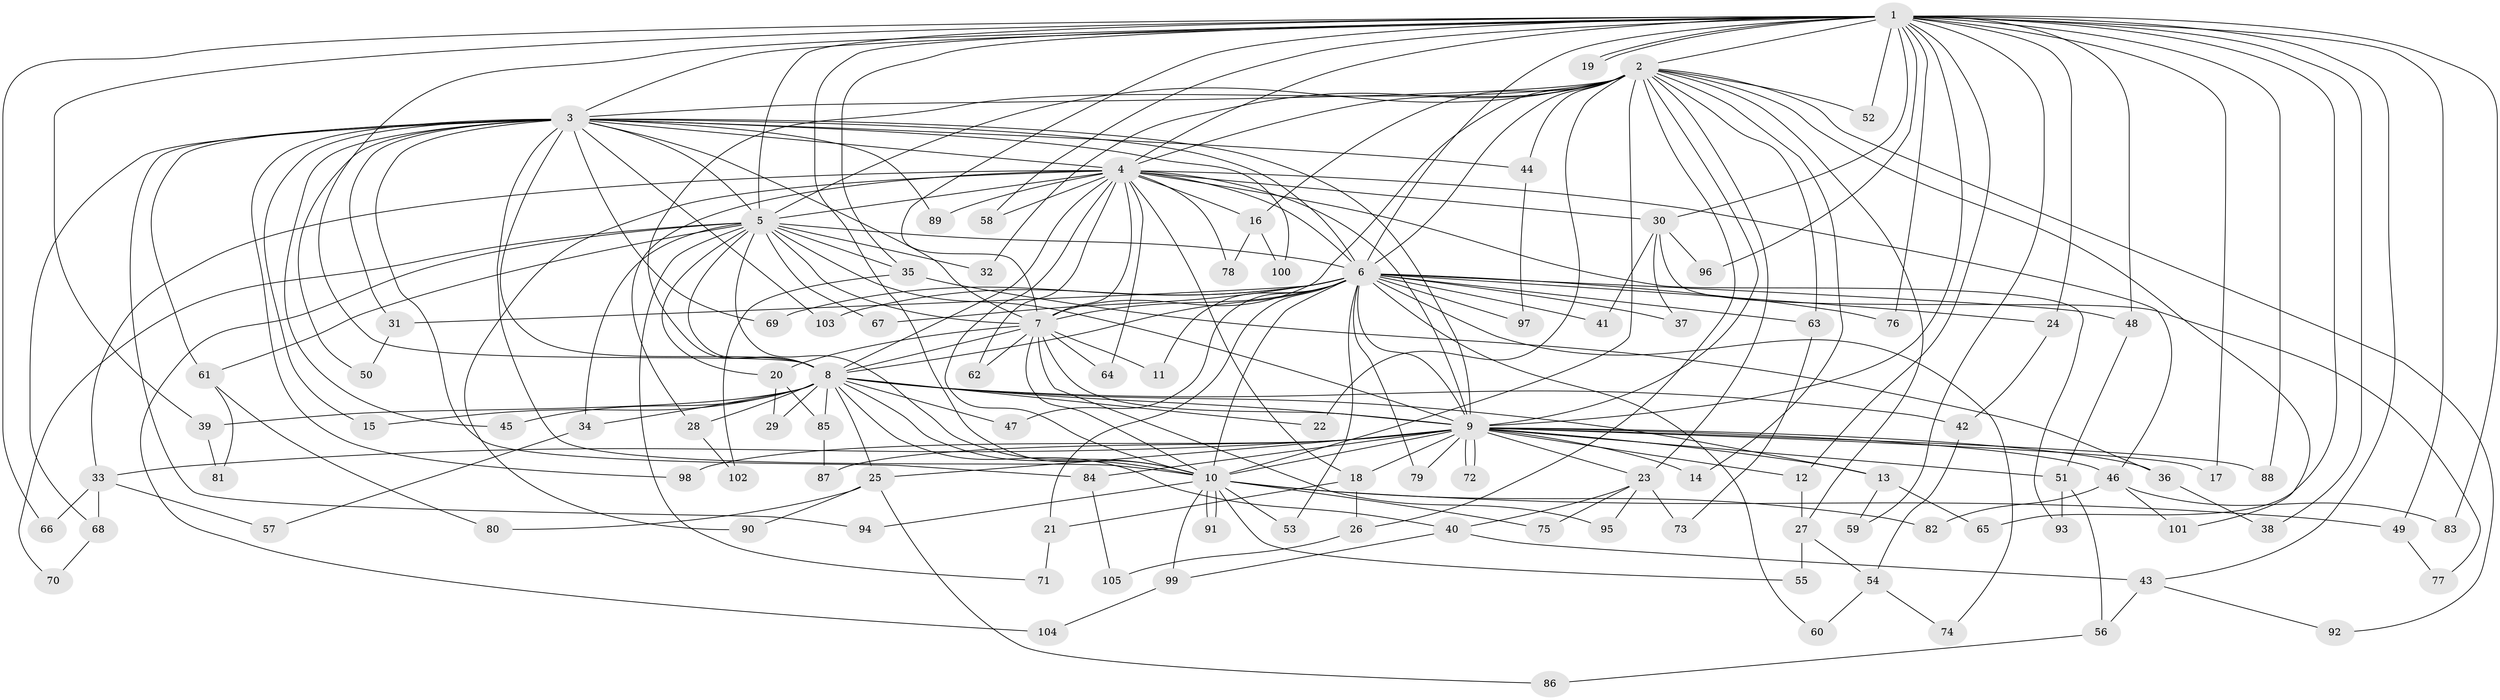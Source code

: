 // coarse degree distribution, {28: 0.0125, 26: 0.0125, 21: 0.0125, 20: 0.025, 15: 0.0125, 29: 0.0125, 23: 0.0125, 1: 0.0375, 3: 0.1875, 4: 0.075, 2: 0.5375, 6: 0.0125, 5: 0.05}
// Generated by graph-tools (version 1.1) at 2025/51/02/27/25 19:51:52]
// undirected, 105 vertices, 235 edges
graph export_dot {
graph [start="1"]
  node [color=gray90,style=filled];
  1;
  2;
  3;
  4;
  5;
  6;
  7;
  8;
  9;
  10;
  11;
  12;
  13;
  14;
  15;
  16;
  17;
  18;
  19;
  20;
  21;
  22;
  23;
  24;
  25;
  26;
  27;
  28;
  29;
  30;
  31;
  32;
  33;
  34;
  35;
  36;
  37;
  38;
  39;
  40;
  41;
  42;
  43;
  44;
  45;
  46;
  47;
  48;
  49;
  50;
  51;
  52;
  53;
  54;
  55;
  56;
  57;
  58;
  59;
  60;
  61;
  62;
  63;
  64;
  65;
  66;
  67;
  68;
  69;
  70;
  71;
  72;
  73;
  74;
  75;
  76;
  77;
  78;
  79;
  80;
  81;
  82;
  83;
  84;
  85;
  86;
  87;
  88;
  89;
  90;
  91;
  92;
  93;
  94;
  95;
  96;
  97;
  98;
  99;
  100;
  101;
  102;
  103;
  104;
  105;
  1 -- 2;
  1 -- 3;
  1 -- 4;
  1 -- 5;
  1 -- 6;
  1 -- 7;
  1 -- 8;
  1 -- 9;
  1 -- 10;
  1 -- 12;
  1 -- 17;
  1 -- 19;
  1 -- 19;
  1 -- 24;
  1 -- 30;
  1 -- 35;
  1 -- 38;
  1 -- 39;
  1 -- 43;
  1 -- 48;
  1 -- 49;
  1 -- 52;
  1 -- 58;
  1 -- 59;
  1 -- 65;
  1 -- 66;
  1 -- 76;
  1 -- 83;
  1 -- 88;
  1 -- 96;
  2 -- 3;
  2 -- 4;
  2 -- 5;
  2 -- 6;
  2 -- 7;
  2 -- 8;
  2 -- 9;
  2 -- 10;
  2 -- 14;
  2 -- 16;
  2 -- 22;
  2 -- 23;
  2 -- 26;
  2 -- 27;
  2 -- 32;
  2 -- 44;
  2 -- 52;
  2 -- 63;
  2 -- 92;
  2 -- 101;
  3 -- 4;
  3 -- 5;
  3 -- 6;
  3 -- 7;
  3 -- 8;
  3 -- 9;
  3 -- 10;
  3 -- 15;
  3 -- 31;
  3 -- 44;
  3 -- 45;
  3 -- 50;
  3 -- 61;
  3 -- 68;
  3 -- 69;
  3 -- 84;
  3 -- 89;
  3 -- 94;
  3 -- 98;
  3 -- 100;
  3 -- 103;
  4 -- 5;
  4 -- 6;
  4 -- 7;
  4 -- 8;
  4 -- 9;
  4 -- 10;
  4 -- 16;
  4 -- 18;
  4 -- 28;
  4 -- 30;
  4 -- 33;
  4 -- 46;
  4 -- 58;
  4 -- 62;
  4 -- 64;
  4 -- 78;
  4 -- 89;
  4 -- 90;
  4 -- 93;
  5 -- 6;
  5 -- 7;
  5 -- 8;
  5 -- 9;
  5 -- 10;
  5 -- 20;
  5 -- 32;
  5 -- 34;
  5 -- 35;
  5 -- 61;
  5 -- 67;
  5 -- 70;
  5 -- 71;
  5 -- 104;
  6 -- 7;
  6 -- 8;
  6 -- 9;
  6 -- 10;
  6 -- 11;
  6 -- 21;
  6 -- 24;
  6 -- 31;
  6 -- 37;
  6 -- 41;
  6 -- 47;
  6 -- 48;
  6 -- 53;
  6 -- 60;
  6 -- 63;
  6 -- 67;
  6 -- 69;
  6 -- 74;
  6 -- 76;
  6 -- 79;
  6 -- 97;
  6 -- 103;
  7 -- 8;
  7 -- 9;
  7 -- 10;
  7 -- 11;
  7 -- 20;
  7 -- 62;
  7 -- 64;
  7 -- 95;
  8 -- 9;
  8 -- 10;
  8 -- 13;
  8 -- 15;
  8 -- 22;
  8 -- 25;
  8 -- 28;
  8 -- 29;
  8 -- 34;
  8 -- 39;
  8 -- 40;
  8 -- 42;
  8 -- 45;
  8 -- 47;
  8 -- 85;
  9 -- 10;
  9 -- 12;
  9 -- 13;
  9 -- 14;
  9 -- 17;
  9 -- 18;
  9 -- 23;
  9 -- 25;
  9 -- 33;
  9 -- 36;
  9 -- 46;
  9 -- 51;
  9 -- 72;
  9 -- 72;
  9 -- 79;
  9 -- 84;
  9 -- 87;
  9 -- 88;
  9 -- 98;
  10 -- 49;
  10 -- 53;
  10 -- 55;
  10 -- 75;
  10 -- 82;
  10 -- 91;
  10 -- 91;
  10 -- 94;
  10 -- 99;
  12 -- 27;
  13 -- 59;
  13 -- 65;
  16 -- 78;
  16 -- 100;
  18 -- 21;
  18 -- 26;
  20 -- 29;
  20 -- 85;
  21 -- 71;
  23 -- 40;
  23 -- 73;
  23 -- 75;
  23 -- 95;
  24 -- 42;
  25 -- 80;
  25 -- 86;
  25 -- 90;
  26 -- 105;
  27 -- 54;
  27 -- 55;
  28 -- 102;
  30 -- 37;
  30 -- 41;
  30 -- 77;
  30 -- 96;
  31 -- 50;
  33 -- 57;
  33 -- 66;
  33 -- 68;
  34 -- 57;
  35 -- 36;
  35 -- 102;
  36 -- 38;
  39 -- 81;
  40 -- 43;
  40 -- 99;
  42 -- 54;
  43 -- 56;
  43 -- 92;
  44 -- 97;
  46 -- 82;
  46 -- 83;
  46 -- 101;
  48 -- 51;
  49 -- 77;
  51 -- 56;
  51 -- 93;
  54 -- 60;
  54 -- 74;
  56 -- 86;
  61 -- 80;
  61 -- 81;
  63 -- 73;
  68 -- 70;
  84 -- 105;
  85 -- 87;
  99 -- 104;
}
